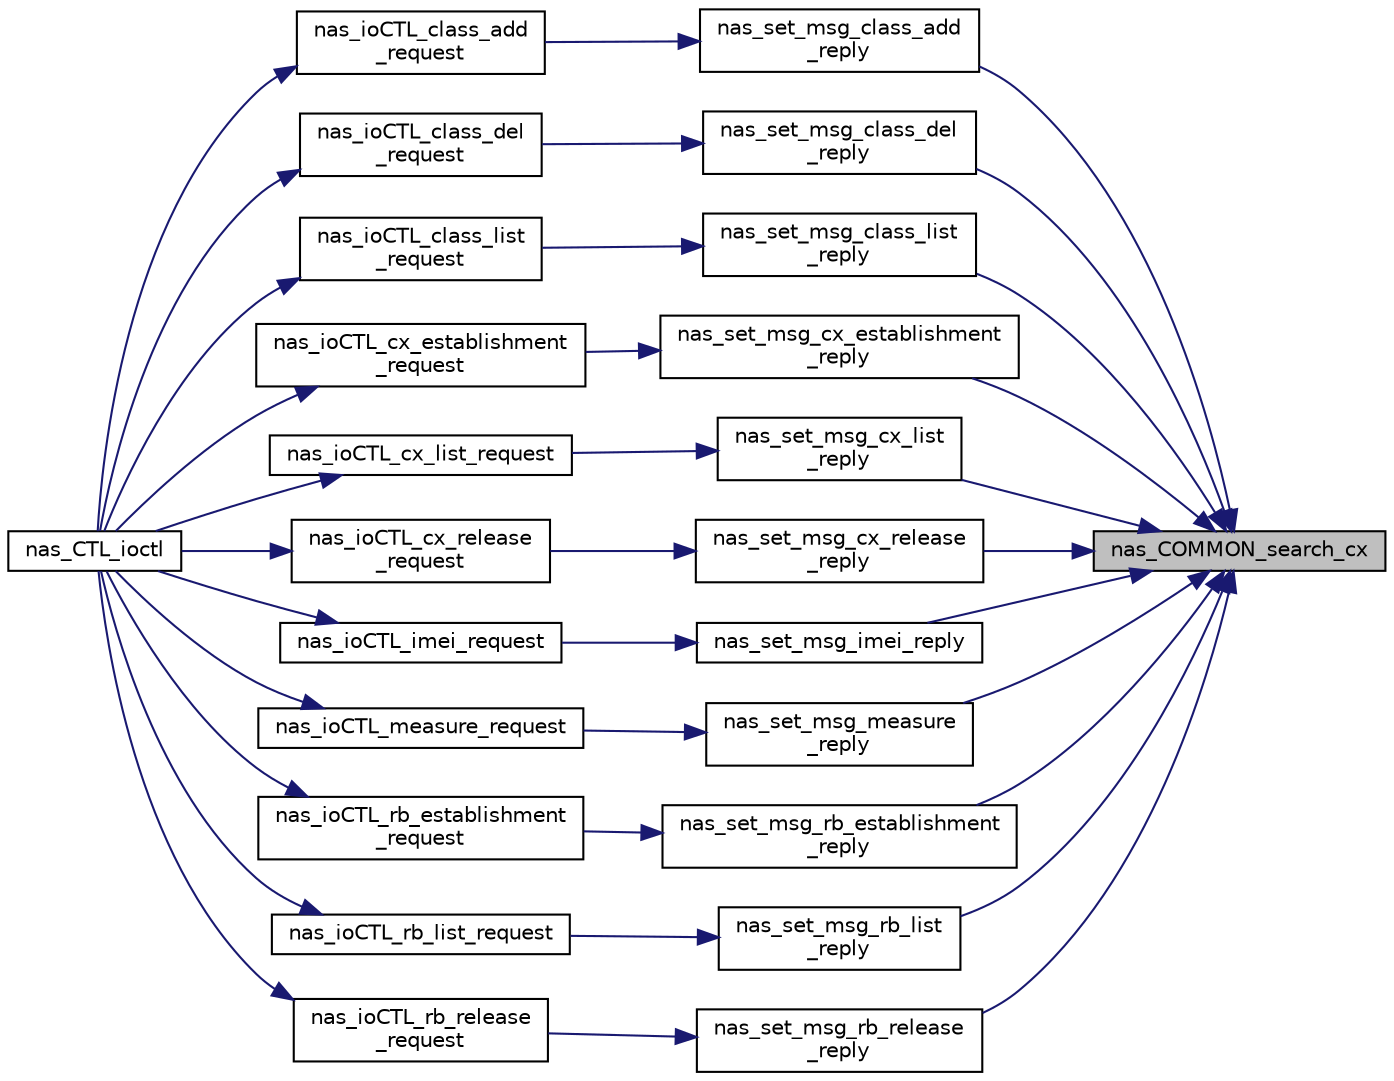 digraph "nas_COMMON_search_cx"
{
 // LATEX_PDF_SIZE
  edge [fontname="Helvetica",fontsize="10",labelfontname="Helvetica",labelfontsize="10"];
  node [fontname="Helvetica",fontsize="10",shape=record];
  rankdir="RL";
  Node1 [label="nas_COMMON_search_cx",height=0.2,width=0.4,color="black", fillcolor="grey75", style="filled", fontcolor="black",tooltip="Search for a connection entity based on its index and pointer to nas_priv."];
  Node1 -> Node2 [dir="back",color="midnightblue",fontsize="10",style="solid",fontname="Helvetica"];
  Node2 [label="nas_set_msg_class_add\l_reply",height=0.2,width=0.4,color="black", fillcolor="white", style="filled",URL="$MESH_2ioctl_8c.html#aa2a5b68790d15cb32f11e2e4a4190d84",tooltip=" "];
  Node2 -> Node3 [dir="back",color="midnightblue",fontsize="10",style="solid",fontname="Helvetica"];
  Node3 [label="nas_ioCTL_class_add\l_request",height=0.2,width=0.4,color="black", fillcolor="white", style="filled",URL="$MESH_2ioctl_8c.html#aa4de0e519e59cafbe509e4e4f63f7485",tooltip=" "];
  Node3 -> Node4 [dir="back",color="midnightblue",fontsize="10",style="solid",fontname="Helvetica"];
  Node4 [label="nas_CTL_ioctl",height=0.2,width=0.4,color="black", fillcolor="white", style="filled",URL="$group__em.html#ga4c36ff3b81cf9bfbee52d78798c1dd9f",tooltip=" "];
  Node1 -> Node5 [dir="back",color="midnightblue",fontsize="10",style="solid",fontname="Helvetica"];
  Node5 [label="nas_set_msg_class_del\l_reply",height=0.2,width=0.4,color="black", fillcolor="white", style="filled",URL="$MESH_2ioctl_8c.html#a717750d51c3be1ca3989acb851c5d91a",tooltip=" "];
  Node5 -> Node6 [dir="back",color="midnightblue",fontsize="10",style="solid",fontname="Helvetica"];
  Node6 [label="nas_ioCTL_class_del\l_request",height=0.2,width=0.4,color="black", fillcolor="white", style="filled",URL="$MESH_2ioctl_8c.html#a15ac5663e45b7aa710d328469a313508",tooltip=" "];
  Node6 -> Node4 [dir="back",color="midnightblue",fontsize="10",style="solid",fontname="Helvetica"];
  Node1 -> Node7 [dir="back",color="midnightblue",fontsize="10",style="solid",fontname="Helvetica"];
  Node7 [label="nas_set_msg_class_list\l_reply",height=0.2,width=0.4,color="black", fillcolor="white", style="filled",URL="$MESH_2ioctl_8c.html#a09632061aaf266f71150d8c61e28c32f",tooltip=" "];
  Node7 -> Node8 [dir="back",color="midnightblue",fontsize="10",style="solid",fontname="Helvetica"];
  Node8 [label="nas_ioCTL_class_list\l_request",height=0.2,width=0.4,color="black", fillcolor="white", style="filled",URL="$MESH_2ioctl_8c.html#a906fc05fc80446669764789580c7fff5",tooltip=" "];
  Node8 -> Node4 [dir="back",color="midnightblue",fontsize="10",style="solid",fontname="Helvetica"];
  Node1 -> Node9 [dir="back",color="midnightblue",fontsize="10",style="solid",fontname="Helvetica"];
  Node9 [label="nas_set_msg_cx_establishment\l_reply",height=0.2,width=0.4,color="black", fillcolor="white", style="filled",URL="$MESH_2ioctl_8c.html#aea43cbe3d49daedfe6161cfd75e41387",tooltip=" "];
  Node9 -> Node10 [dir="back",color="midnightblue",fontsize="10",style="solid",fontname="Helvetica"];
  Node10 [label="nas_ioCTL_cx_establishment\l_request",height=0.2,width=0.4,color="black", fillcolor="white", style="filled",URL="$MESH_2ioctl_8c.html#a71ed56d5f2bd734f69688fbf6259a819",tooltip=" "];
  Node10 -> Node4 [dir="back",color="midnightblue",fontsize="10",style="solid",fontname="Helvetica"];
  Node1 -> Node11 [dir="back",color="midnightblue",fontsize="10",style="solid",fontname="Helvetica"];
  Node11 [label="nas_set_msg_cx_list\l_reply",height=0.2,width=0.4,color="black", fillcolor="white", style="filled",URL="$MESH_2ioctl_8c.html#a1e41c98a80fddb2b6065597ab3bd1801",tooltip=" "];
  Node11 -> Node12 [dir="back",color="midnightblue",fontsize="10",style="solid",fontname="Helvetica"];
  Node12 [label="nas_ioCTL_cx_list_request",height=0.2,width=0.4,color="black", fillcolor="white", style="filled",URL="$MESH_2ioctl_8c.html#a269df3a9e00b4cae5d6bc12520bb5f3c",tooltip=" "];
  Node12 -> Node4 [dir="back",color="midnightblue",fontsize="10",style="solid",fontname="Helvetica"];
  Node1 -> Node13 [dir="back",color="midnightblue",fontsize="10",style="solid",fontname="Helvetica"];
  Node13 [label="nas_set_msg_cx_release\l_reply",height=0.2,width=0.4,color="black", fillcolor="white", style="filled",URL="$MESH_2ioctl_8c.html#ab832249e5616014ef03c86f2aca14a1f",tooltip=" "];
  Node13 -> Node14 [dir="back",color="midnightblue",fontsize="10",style="solid",fontname="Helvetica"];
  Node14 [label="nas_ioCTL_cx_release\l_request",height=0.2,width=0.4,color="black", fillcolor="white", style="filled",URL="$MESH_2ioctl_8c.html#aa18ce8247faadbfa5162be3aeae18ab7",tooltip=" "];
  Node14 -> Node4 [dir="back",color="midnightblue",fontsize="10",style="solid",fontname="Helvetica"];
  Node1 -> Node15 [dir="back",color="midnightblue",fontsize="10",style="solid",fontname="Helvetica"];
  Node15 [label="nas_set_msg_imei_reply",height=0.2,width=0.4,color="black", fillcolor="white", style="filled",URL="$MESH_2ioctl_8c.html#afac6c56a52e1bccfda5eb7f5edc9572a",tooltip=" "];
  Node15 -> Node16 [dir="back",color="midnightblue",fontsize="10",style="solid",fontname="Helvetica"];
  Node16 [label="nas_ioCTL_imei_request",height=0.2,width=0.4,color="black", fillcolor="white", style="filled",URL="$MESH_2ioctl_8c.html#ae1c385d6c9c8de42b4295604da1ad856",tooltip=" "];
  Node16 -> Node4 [dir="back",color="midnightblue",fontsize="10",style="solid",fontname="Helvetica"];
  Node1 -> Node17 [dir="back",color="midnightblue",fontsize="10",style="solid",fontname="Helvetica"];
  Node17 [label="nas_set_msg_measure\l_reply",height=0.2,width=0.4,color="black", fillcolor="white", style="filled",URL="$MESH_2ioctl_8c.html#a7e4dacb0e45f5bedb8e11ae07212af54",tooltip=" "];
  Node17 -> Node18 [dir="back",color="midnightblue",fontsize="10",style="solid",fontname="Helvetica"];
  Node18 [label="nas_ioCTL_measure_request",height=0.2,width=0.4,color="black", fillcolor="white", style="filled",URL="$MESH_2ioctl_8c.html#aae26a906a340f0e883e5f0b0837e9025",tooltip=" "];
  Node18 -> Node4 [dir="back",color="midnightblue",fontsize="10",style="solid",fontname="Helvetica"];
  Node1 -> Node19 [dir="back",color="midnightblue",fontsize="10",style="solid",fontname="Helvetica"];
  Node19 [label="nas_set_msg_rb_establishment\l_reply",height=0.2,width=0.4,color="black", fillcolor="white", style="filled",URL="$MESH_2ioctl_8c.html#ac10a697d8780dd18ba51fa8db5eac84f",tooltip=" "];
  Node19 -> Node20 [dir="back",color="midnightblue",fontsize="10",style="solid",fontname="Helvetica"];
  Node20 [label="nas_ioCTL_rb_establishment\l_request",height=0.2,width=0.4,color="black", fillcolor="white", style="filled",URL="$MESH_2ioctl_8c.html#a45c32eced5959277d11d19fde0025ac9",tooltip=" "];
  Node20 -> Node4 [dir="back",color="midnightblue",fontsize="10",style="solid",fontname="Helvetica"];
  Node1 -> Node21 [dir="back",color="midnightblue",fontsize="10",style="solid",fontname="Helvetica"];
  Node21 [label="nas_set_msg_rb_list\l_reply",height=0.2,width=0.4,color="black", fillcolor="white", style="filled",URL="$MESH_2ioctl_8c.html#a04f358459ce61998edb0b15890e34b90",tooltip=" "];
  Node21 -> Node22 [dir="back",color="midnightblue",fontsize="10",style="solid",fontname="Helvetica"];
  Node22 [label="nas_ioCTL_rb_list_request",height=0.2,width=0.4,color="black", fillcolor="white", style="filled",URL="$MESH_2ioctl_8c.html#a520c3f0ff35b52ed3509570948a6f321",tooltip=" "];
  Node22 -> Node4 [dir="back",color="midnightblue",fontsize="10",style="solid",fontname="Helvetica"];
  Node1 -> Node23 [dir="back",color="midnightblue",fontsize="10",style="solid",fontname="Helvetica"];
  Node23 [label="nas_set_msg_rb_release\l_reply",height=0.2,width=0.4,color="black", fillcolor="white", style="filled",URL="$MESH_2ioctl_8c.html#aeb44d75a26a8906c2e92f8c1c8c01afc",tooltip=" "];
  Node23 -> Node24 [dir="back",color="midnightblue",fontsize="10",style="solid",fontname="Helvetica"];
  Node24 [label="nas_ioCTL_rb_release\l_request",height=0.2,width=0.4,color="black", fillcolor="white", style="filled",URL="$MESH_2ioctl_8c.html#a42e5365465360e3114e5e0137d963bae",tooltip=" "];
  Node24 -> Node4 [dir="back",color="midnightblue",fontsize="10",style="solid",fontname="Helvetica"];
}
